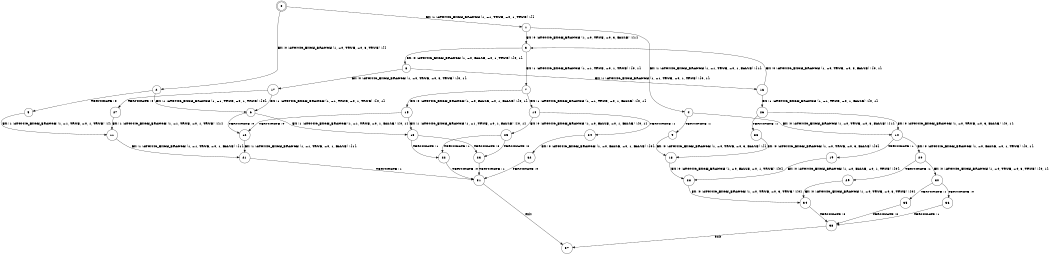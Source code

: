 digraph BCG {
size = "7, 10.5";
center = TRUE;
node [shape = circle];
0 [peripheries = 2];
0 -> 1 [label = "EX !1 !ATOMIC_EXCH_BRANCH (1, +1, TRUE, +0, 1, TRUE) !{}"];
0 -> 2 [label = "EX !0 !ATOMIC_EXCH_BRANCH (1, +0, TRUE, +0, 3, TRUE) !{}"];
1 -> 3 [label = "EX !0 !ATOMIC_EXCH_BRANCH (1, +0, TRUE, +0, 3, FALSE) !{1}"];
1 -> 4 [label = "EX !1 !ATOMIC_EXCH_BRANCH (1, +1, TRUE, +0, 1, FALSE) !{1}"];
2 -> 5 [label = "TERMINATE !0"];
2 -> 6 [label = "EX !1 !ATOMIC_EXCH_BRANCH (1, +1, TRUE, +0, 1, TRUE) !{0}"];
3 -> 7 [label = "EX !1 !ATOMIC_EXCH_BRANCH (1, +1, TRUE, +0, 1, TRUE) !{0, 1}"];
3 -> 8 [label = "EX !0 !ATOMIC_EXCH_BRANCH (1, +0, FALSE, +0, 1, TRUE) !{0, 1}"];
4 -> 9 [label = "TERMINATE !1"];
4 -> 10 [label = "EX !0 !ATOMIC_EXCH_BRANCH (1, +0, TRUE, +0, 3, FALSE) !{1}"];
5 -> 11 [label = "EX !1 !ATOMIC_EXCH_BRANCH (1, +1, TRUE, +0, 1, TRUE) !{}"];
6 -> 12 [label = "TERMINATE !0"];
6 -> 13 [label = "EX !1 !ATOMIC_EXCH_BRANCH (1, +1, TRUE, +0, 1, FALSE) !{0, 1}"];
7 -> 14 [label = "EX !1 !ATOMIC_EXCH_BRANCH (1, +1, TRUE, +0, 1, FALSE) !{0, 1}"];
7 -> 15 [label = "EX !0 !ATOMIC_EXCH_BRANCH (1, +0, FALSE, +0, 1, FALSE) !{0, 1}"];
8 -> 16 [label = "EX !1 !ATOMIC_EXCH_BRANCH (1, +1, TRUE, +0, 1, TRUE) !{0, 1}"];
8 -> 17 [label = "EX !0 !ATOMIC_EXCH_BRANCH (1, +0, TRUE, +0, 3, TRUE) !{0, 1}"];
9 -> 18 [label = "EX !0 !ATOMIC_EXCH_BRANCH (1, +0, TRUE, +0, 3, FALSE) !{}"];
10 -> 19 [label = "TERMINATE !1"];
10 -> 20 [label = "EX !0 !ATOMIC_EXCH_BRANCH (1, +0, FALSE, +0, 1, TRUE) !{0, 1}"];
11 -> 21 [label = "EX !1 !ATOMIC_EXCH_BRANCH (1, +1, TRUE, +0, 1, FALSE) !{1}"];
12 -> 21 [label = "EX !1 !ATOMIC_EXCH_BRANCH (1, +1, TRUE, +0, 1, FALSE) !{1}"];
13 -> 22 [label = "TERMINATE !1"];
13 -> 23 [label = "TERMINATE !0"];
14 -> 24 [label = "TERMINATE !1"];
14 -> 25 [label = "EX !0 !ATOMIC_EXCH_BRANCH (1, +0, FALSE, +0, 1, FALSE) !{0, 1}"];
15 -> 12 [label = "TERMINATE !0"];
15 -> 13 [label = "EX !1 !ATOMIC_EXCH_BRANCH (1, +1, TRUE, +0, 1, FALSE) !{0, 1}"];
16 -> 26 [label = "EX !1 !ATOMIC_EXCH_BRANCH (1, +1, TRUE, +0, 1, FALSE) !{0, 1}"];
16 -> 3 [label = "EX !0 !ATOMIC_EXCH_BRANCH (1, +0, TRUE, +0, 3, FALSE) !{0, 1}"];
17 -> 27 [label = "TERMINATE !0"];
17 -> 6 [label = "EX !1 !ATOMIC_EXCH_BRANCH (1, +1, TRUE, +0, 1, TRUE) !{0, 1}"];
18 -> 28 [label = "EX !0 !ATOMIC_EXCH_BRANCH (1, +0, FALSE, +0, 1, TRUE) !{0}"];
19 -> 28 [label = "EX !0 !ATOMIC_EXCH_BRANCH (1, +0, FALSE, +0, 1, TRUE) !{0}"];
20 -> 29 [label = "TERMINATE !1"];
20 -> 30 [label = "EX !0 !ATOMIC_EXCH_BRANCH (1, +0, TRUE, +0, 3, TRUE) !{0, 1}"];
21 -> 31 [label = "TERMINATE !1"];
22 -> 31 [label = "TERMINATE !0"];
23 -> 31 [label = "TERMINATE !1"];
24 -> 32 [label = "EX !0 !ATOMIC_EXCH_BRANCH (1, +0, FALSE, +0, 1, FALSE) !{0}"];
25 -> 22 [label = "TERMINATE !1"];
25 -> 23 [label = "TERMINATE !0"];
26 -> 33 [label = "TERMINATE !1"];
26 -> 10 [label = "EX !0 !ATOMIC_EXCH_BRANCH (1, +0, TRUE, +0, 3, FALSE) !{0, 1}"];
27 -> 11 [label = "EX !1 !ATOMIC_EXCH_BRANCH (1, +1, TRUE, +0, 1, TRUE) !{1}"];
28 -> 34 [label = "EX !0 !ATOMIC_EXCH_BRANCH (1, +0, TRUE, +0, 3, TRUE) !{0}"];
29 -> 34 [label = "EX !0 !ATOMIC_EXCH_BRANCH (1, +0, TRUE, +0, 3, TRUE) !{0}"];
30 -> 35 [label = "TERMINATE !1"];
30 -> 36 [label = "TERMINATE !0"];
31 -> 37 [label = "exit"];
32 -> 31 [label = "TERMINATE !0"];
33 -> 18 [label = "EX !0 !ATOMIC_EXCH_BRANCH (1, +0, TRUE, +0, 3, FALSE) !{0}"];
34 -> 38 [label = "TERMINATE !0"];
35 -> 38 [label = "TERMINATE !0"];
36 -> 38 [label = "TERMINATE !1"];
38 -> 37 [label = "exit"];
}
